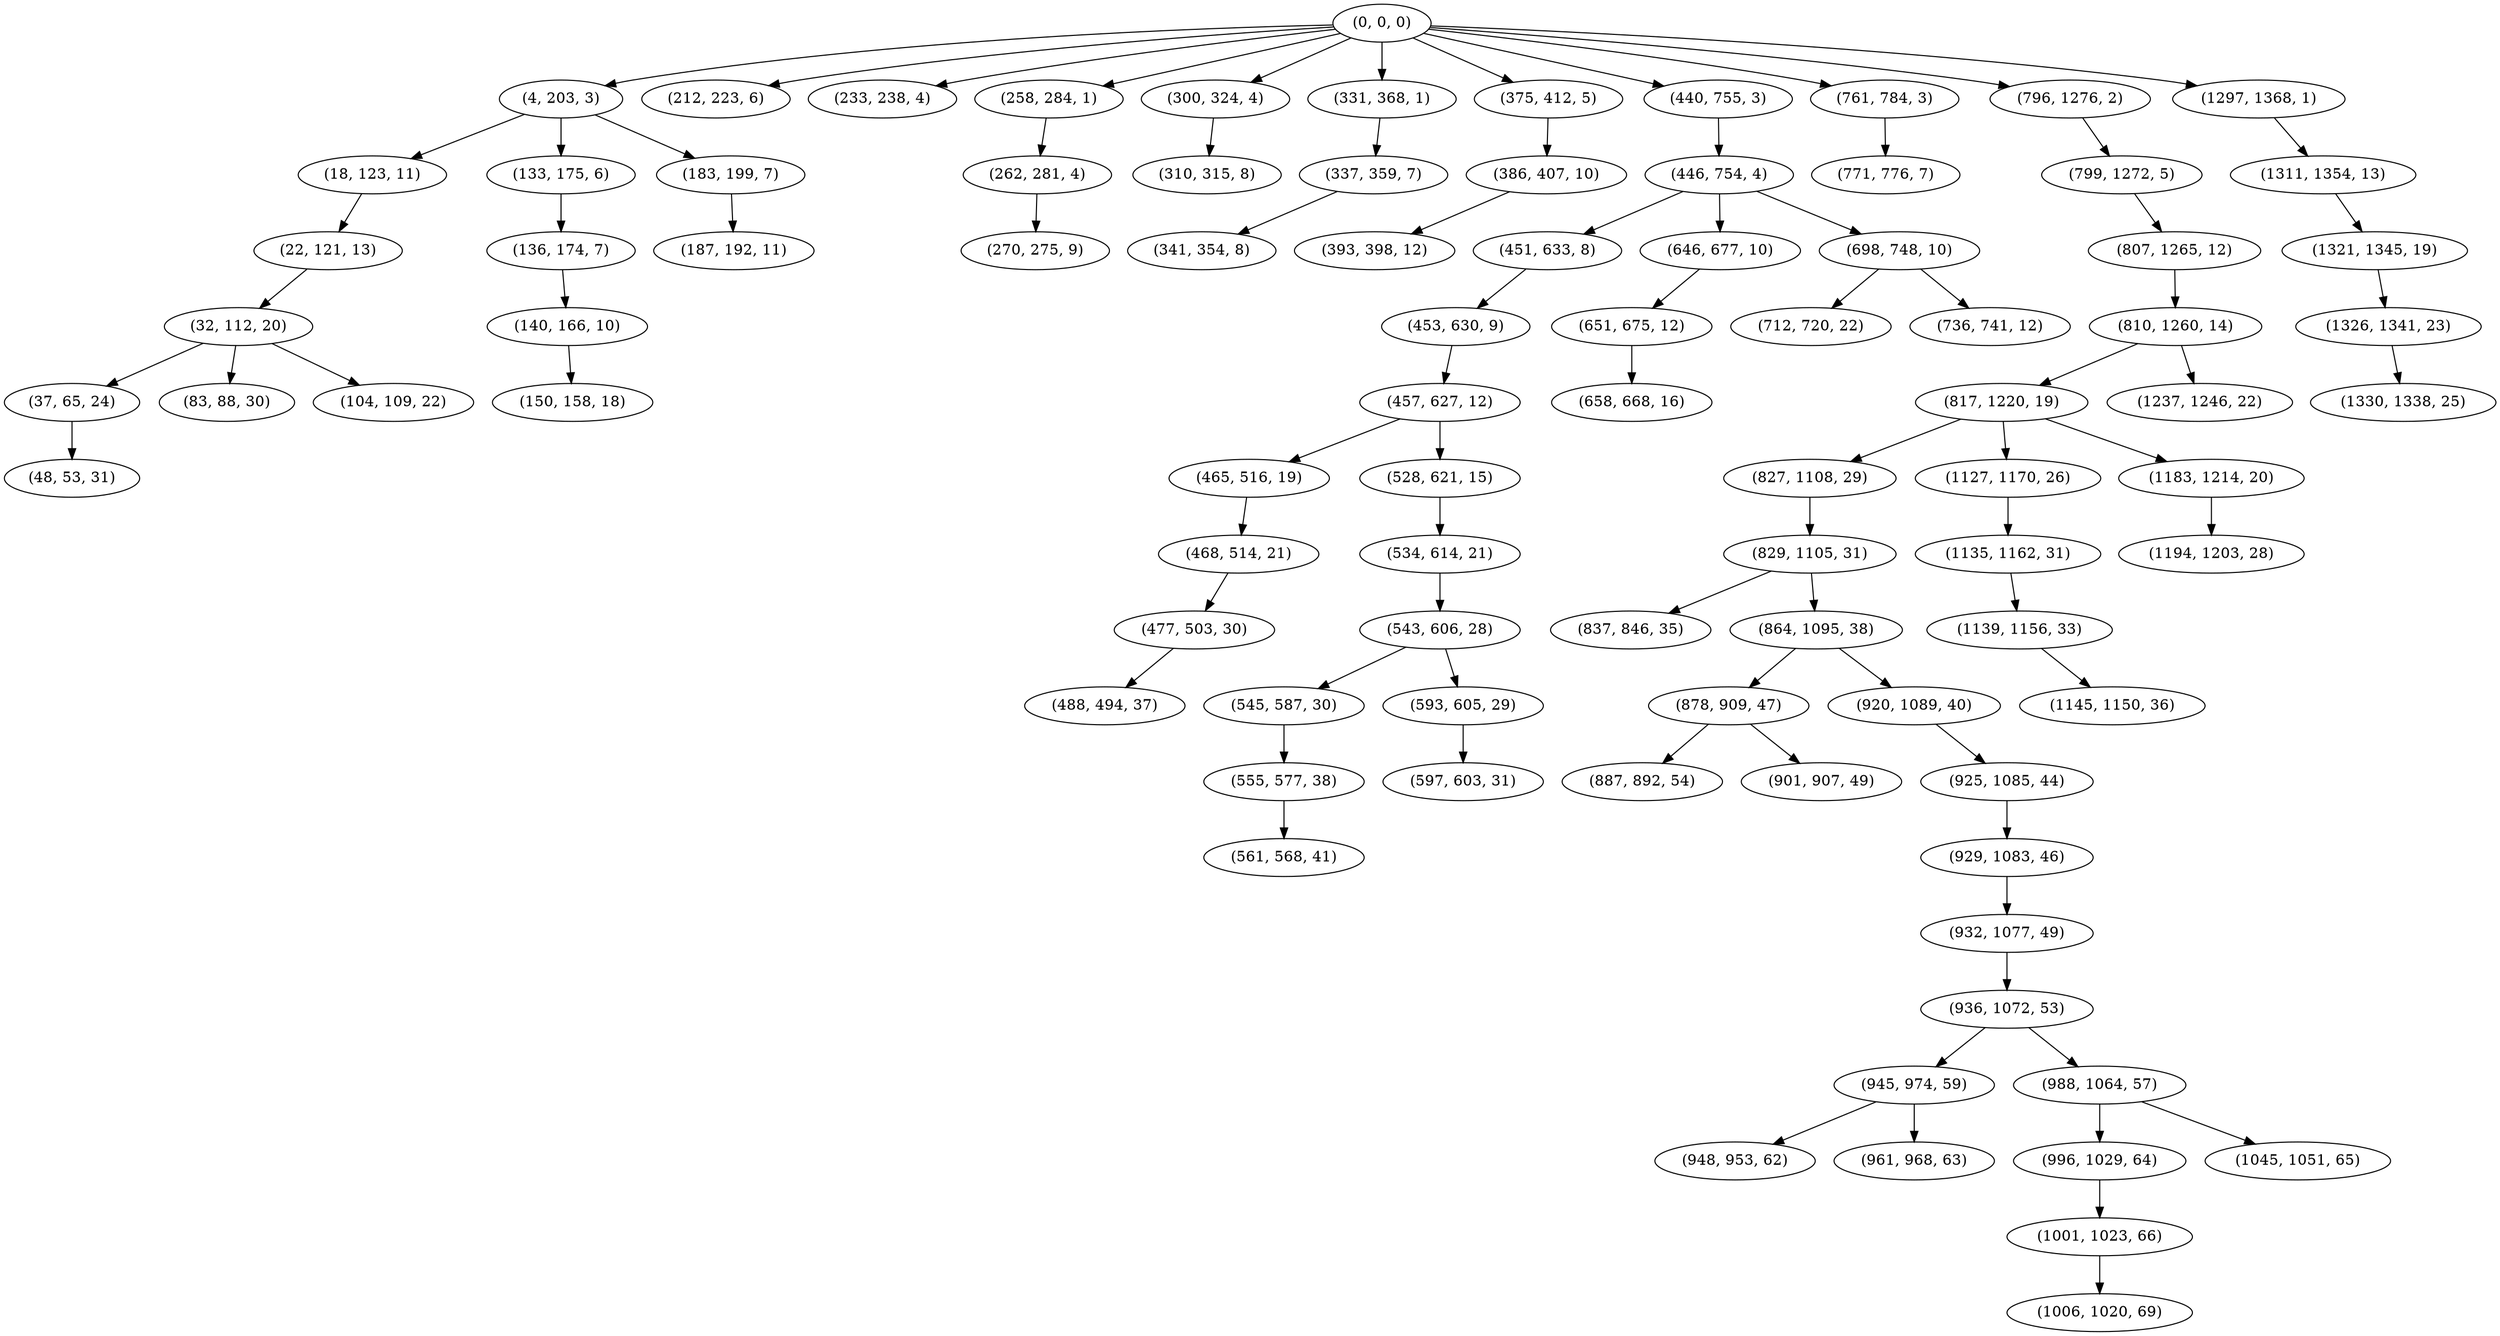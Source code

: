 digraph tree {
    "(0, 0, 0)";
    "(4, 203, 3)";
    "(18, 123, 11)";
    "(22, 121, 13)";
    "(32, 112, 20)";
    "(37, 65, 24)";
    "(48, 53, 31)";
    "(83, 88, 30)";
    "(104, 109, 22)";
    "(133, 175, 6)";
    "(136, 174, 7)";
    "(140, 166, 10)";
    "(150, 158, 18)";
    "(183, 199, 7)";
    "(187, 192, 11)";
    "(212, 223, 6)";
    "(233, 238, 4)";
    "(258, 284, 1)";
    "(262, 281, 4)";
    "(270, 275, 9)";
    "(300, 324, 4)";
    "(310, 315, 8)";
    "(331, 368, 1)";
    "(337, 359, 7)";
    "(341, 354, 8)";
    "(375, 412, 5)";
    "(386, 407, 10)";
    "(393, 398, 12)";
    "(440, 755, 3)";
    "(446, 754, 4)";
    "(451, 633, 8)";
    "(453, 630, 9)";
    "(457, 627, 12)";
    "(465, 516, 19)";
    "(468, 514, 21)";
    "(477, 503, 30)";
    "(488, 494, 37)";
    "(528, 621, 15)";
    "(534, 614, 21)";
    "(543, 606, 28)";
    "(545, 587, 30)";
    "(555, 577, 38)";
    "(561, 568, 41)";
    "(593, 605, 29)";
    "(597, 603, 31)";
    "(646, 677, 10)";
    "(651, 675, 12)";
    "(658, 668, 16)";
    "(698, 748, 10)";
    "(712, 720, 22)";
    "(736, 741, 12)";
    "(761, 784, 3)";
    "(771, 776, 7)";
    "(796, 1276, 2)";
    "(799, 1272, 5)";
    "(807, 1265, 12)";
    "(810, 1260, 14)";
    "(817, 1220, 19)";
    "(827, 1108, 29)";
    "(829, 1105, 31)";
    "(837, 846, 35)";
    "(864, 1095, 38)";
    "(878, 909, 47)";
    "(887, 892, 54)";
    "(901, 907, 49)";
    "(920, 1089, 40)";
    "(925, 1085, 44)";
    "(929, 1083, 46)";
    "(932, 1077, 49)";
    "(936, 1072, 53)";
    "(945, 974, 59)";
    "(948, 953, 62)";
    "(961, 968, 63)";
    "(988, 1064, 57)";
    "(996, 1029, 64)";
    "(1001, 1023, 66)";
    "(1006, 1020, 69)";
    "(1045, 1051, 65)";
    "(1127, 1170, 26)";
    "(1135, 1162, 31)";
    "(1139, 1156, 33)";
    "(1145, 1150, 36)";
    "(1183, 1214, 20)";
    "(1194, 1203, 28)";
    "(1237, 1246, 22)";
    "(1297, 1368, 1)";
    "(1311, 1354, 13)";
    "(1321, 1345, 19)";
    "(1326, 1341, 23)";
    "(1330, 1338, 25)";
    "(0, 0, 0)" -> "(4, 203, 3)";
    "(0, 0, 0)" -> "(212, 223, 6)";
    "(0, 0, 0)" -> "(233, 238, 4)";
    "(0, 0, 0)" -> "(258, 284, 1)";
    "(0, 0, 0)" -> "(300, 324, 4)";
    "(0, 0, 0)" -> "(331, 368, 1)";
    "(0, 0, 0)" -> "(375, 412, 5)";
    "(0, 0, 0)" -> "(440, 755, 3)";
    "(0, 0, 0)" -> "(761, 784, 3)";
    "(0, 0, 0)" -> "(796, 1276, 2)";
    "(0, 0, 0)" -> "(1297, 1368, 1)";
    "(4, 203, 3)" -> "(18, 123, 11)";
    "(4, 203, 3)" -> "(133, 175, 6)";
    "(4, 203, 3)" -> "(183, 199, 7)";
    "(18, 123, 11)" -> "(22, 121, 13)";
    "(22, 121, 13)" -> "(32, 112, 20)";
    "(32, 112, 20)" -> "(37, 65, 24)";
    "(32, 112, 20)" -> "(83, 88, 30)";
    "(32, 112, 20)" -> "(104, 109, 22)";
    "(37, 65, 24)" -> "(48, 53, 31)";
    "(133, 175, 6)" -> "(136, 174, 7)";
    "(136, 174, 7)" -> "(140, 166, 10)";
    "(140, 166, 10)" -> "(150, 158, 18)";
    "(183, 199, 7)" -> "(187, 192, 11)";
    "(258, 284, 1)" -> "(262, 281, 4)";
    "(262, 281, 4)" -> "(270, 275, 9)";
    "(300, 324, 4)" -> "(310, 315, 8)";
    "(331, 368, 1)" -> "(337, 359, 7)";
    "(337, 359, 7)" -> "(341, 354, 8)";
    "(375, 412, 5)" -> "(386, 407, 10)";
    "(386, 407, 10)" -> "(393, 398, 12)";
    "(440, 755, 3)" -> "(446, 754, 4)";
    "(446, 754, 4)" -> "(451, 633, 8)";
    "(446, 754, 4)" -> "(646, 677, 10)";
    "(446, 754, 4)" -> "(698, 748, 10)";
    "(451, 633, 8)" -> "(453, 630, 9)";
    "(453, 630, 9)" -> "(457, 627, 12)";
    "(457, 627, 12)" -> "(465, 516, 19)";
    "(457, 627, 12)" -> "(528, 621, 15)";
    "(465, 516, 19)" -> "(468, 514, 21)";
    "(468, 514, 21)" -> "(477, 503, 30)";
    "(477, 503, 30)" -> "(488, 494, 37)";
    "(528, 621, 15)" -> "(534, 614, 21)";
    "(534, 614, 21)" -> "(543, 606, 28)";
    "(543, 606, 28)" -> "(545, 587, 30)";
    "(543, 606, 28)" -> "(593, 605, 29)";
    "(545, 587, 30)" -> "(555, 577, 38)";
    "(555, 577, 38)" -> "(561, 568, 41)";
    "(593, 605, 29)" -> "(597, 603, 31)";
    "(646, 677, 10)" -> "(651, 675, 12)";
    "(651, 675, 12)" -> "(658, 668, 16)";
    "(698, 748, 10)" -> "(712, 720, 22)";
    "(698, 748, 10)" -> "(736, 741, 12)";
    "(761, 784, 3)" -> "(771, 776, 7)";
    "(796, 1276, 2)" -> "(799, 1272, 5)";
    "(799, 1272, 5)" -> "(807, 1265, 12)";
    "(807, 1265, 12)" -> "(810, 1260, 14)";
    "(810, 1260, 14)" -> "(817, 1220, 19)";
    "(810, 1260, 14)" -> "(1237, 1246, 22)";
    "(817, 1220, 19)" -> "(827, 1108, 29)";
    "(817, 1220, 19)" -> "(1127, 1170, 26)";
    "(817, 1220, 19)" -> "(1183, 1214, 20)";
    "(827, 1108, 29)" -> "(829, 1105, 31)";
    "(829, 1105, 31)" -> "(837, 846, 35)";
    "(829, 1105, 31)" -> "(864, 1095, 38)";
    "(864, 1095, 38)" -> "(878, 909, 47)";
    "(864, 1095, 38)" -> "(920, 1089, 40)";
    "(878, 909, 47)" -> "(887, 892, 54)";
    "(878, 909, 47)" -> "(901, 907, 49)";
    "(920, 1089, 40)" -> "(925, 1085, 44)";
    "(925, 1085, 44)" -> "(929, 1083, 46)";
    "(929, 1083, 46)" -> "(932, 1077, 49)";
    "(932, 1077, 49)" -> "(936, 1072, 53)";
    "(936, 1072, 53)" -> "(945, 974, 59)";
    "(936, 1072, 53)" -> "(988, 1064, 57)";
    "(945, 974, 59)" -> "(948, 953, 62)";
    "(945, 974, 59)" -> "(961, 968, 63)";
    "(988, 1064, 57)" -> "(996, 1029, 64)";
    "(988, 1064, 57)" -> "(1045, 1051, 65)";
    "(996, 1029, 64)" -> "(1001, 1023, 66)";
    "(1001, 1023, 66)" -> "(1006, 1020, 69)";
    "(1127, 1170, 26)" -> "(1135, 1162, 31)";
    "(1135, 1162, 31)" -> "(1139, 1156, 33)";
    "(1139, 1156, 33)" -> "(1145, 1150, 36)";
    "(1183, 1214, 20)" -> "(1194, 1203, 28)";
    "(1297, 1368, 1)" -> "(1311, 1354, 13)";
    "(1311, 1354, 13)" -> "(1321, 1345, 19)";
    "(1321, 1345, 19)" -> "(1326, 1341, 23)";
    "(1326, 1341, 23)" -> "(1330, 1338, 25)";
}
